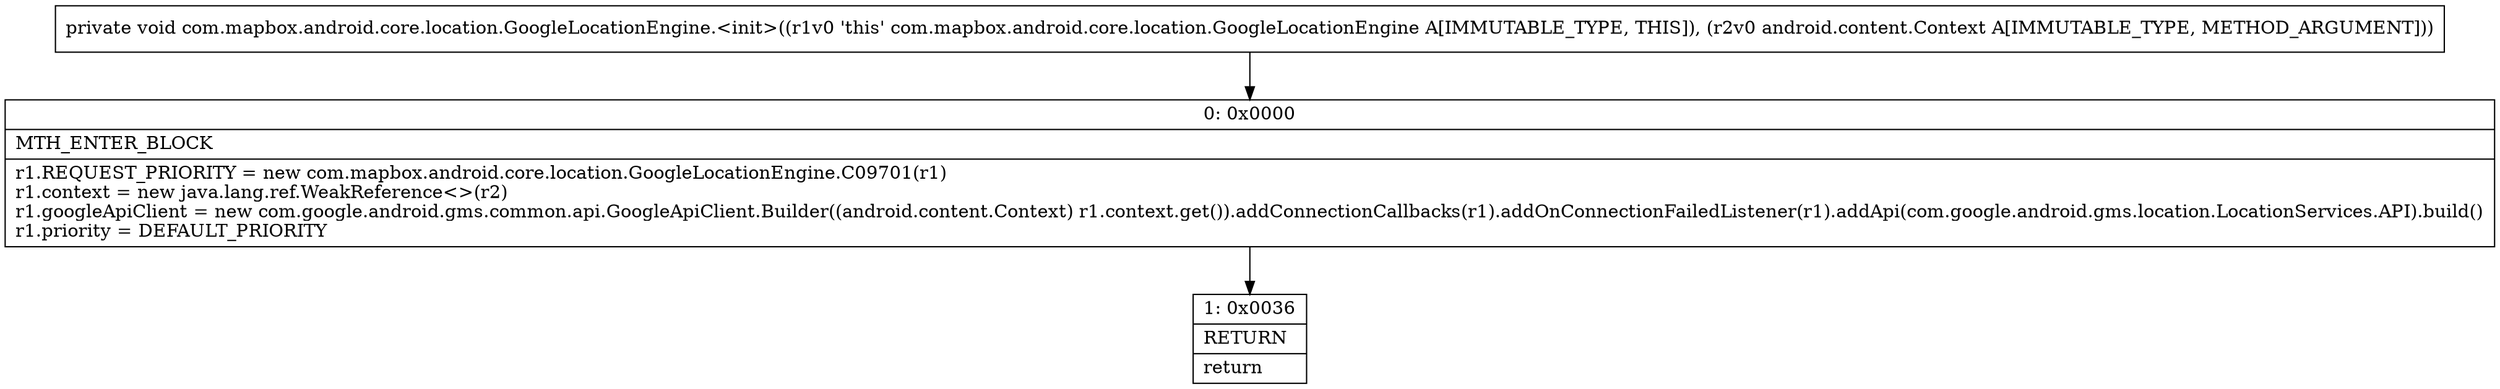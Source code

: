 digraph "CFG forcom.mapbox.android.core.location.GoogleLocationEngine.\<init\>(Landroid\/content\/Context;)V" {
Node_0 [shape=record,label="{0\:\ 0x0000|MTH_ENTER_BLOCK\l|r1.REQUEST_PRIORITY = new com.mapbox.android.core.location.GoogleLocationEngine.C09701(r1)\lr1.context = new java.lang.ref.WeakReference\<\>(r2)\lr1.googleApiClient = new com.google.android.gms.common.api.GoogleApiClient.Builder((android.content.Context) r1.context.get()).addConnectionCallbacks(r1).addOnConnectionFailedListener(r1).addApi(com.google.android.gms.location.LocationServices.API).build()\lr1.priority = DEFAULT_PRIORITY\l}"];
Node_1 [shape=record,label="{1\:\ 0x0036|RETURN\l|return\l}"];
MethodNode[shape=record,label="{private void com.mapbox.android.core.location.GoogleLocationEngine.\<init\>((r1v0 'this' com.mapbox.android.core.location.GoogleLocationEngine A[IMMUTABLE_TYPE, THIS]), (r2v0 android.content.Context A[IMMUTABLE_TYPE, METHOD_ARGUMENT])) }"];
MethodNode -> Node_0;
Node_0 -> Node_1;
}

